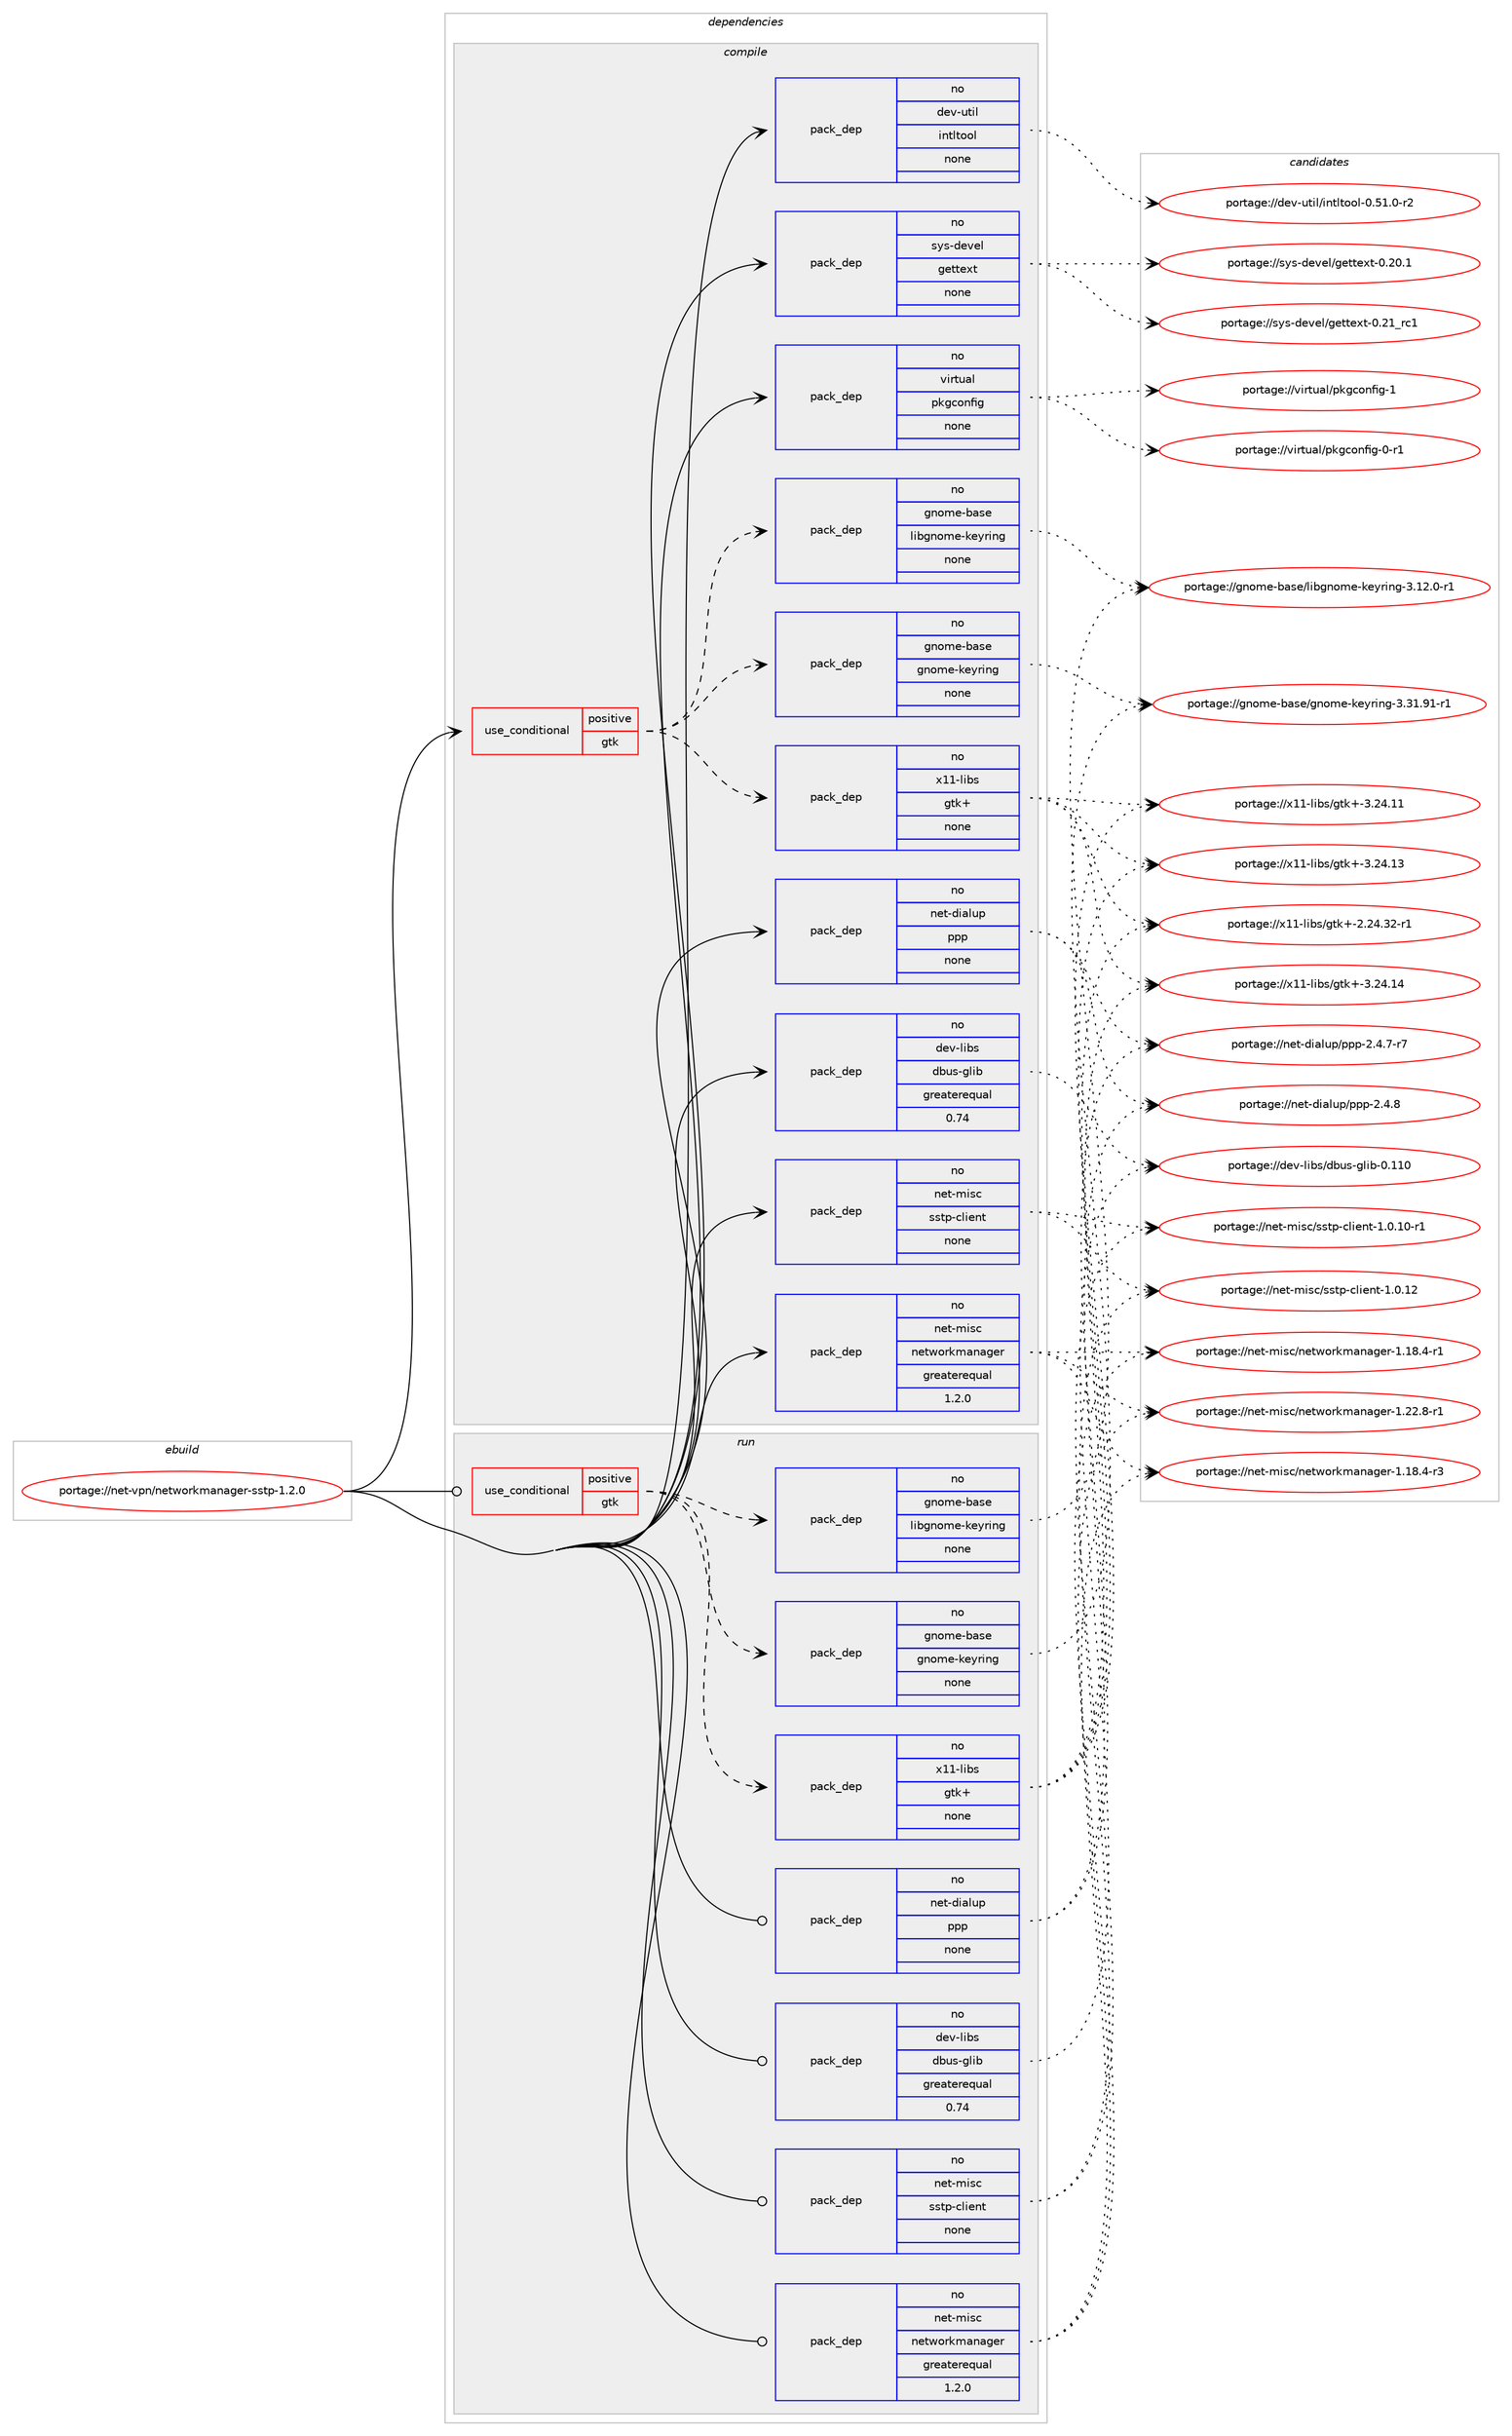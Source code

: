 digraph prolog {

# *************
# Graph options
# *************

newrank=true;
concentrate=true;
compound=true;
graph [rankdir=LR,fontname=Helvetica,fontsize=10,ranksep=1.5];#, ranksep=2.5, nodesep=0.2];
edge  [arrowhead=vee];
node  [fontname=Helvetica,fontsize=10];

# **********
# The ebuild
# **********

subgraph cluster_leftcol {
color=gray;
rank=same;
label=<<i>ebuild</i>>;
id [label="portage://net-vpn/networkmanager-sstp-1.2.0", color=red, width=4, href="../net-vpn/networkmanager-sstp-1.2.0.svg"];
}

# ****************
# The dependencies
# ****************

subgraph cluster_midcol {
color=gray;
label=<<i>dependencies</i>>;
subgraph cluster_compile {
fillcolor="#eeeeee";
style=filled;
label=<<i>compile</i>>;
subgraph cond8213 {
dependency46144 [label=<<TABLE BORDER="0" CELLBORDER="1" CELLSPACING="0" CELLPADDING="4"><TR><TD ROWSPAN="3" CELLPADDING="10">use_conditional</TD></TR><TR><TD>positive</TD></TR><TR><TD>gtk</TD></TR></TABLE>>, shape=none, color=red];
subgraph pack36954 {
dependency46145 [label=<<TABLE BORDER="0" CELLBORDER="1" CELLSPACING="0" CELLPADDING="4" WIDTH="220"><TR><TD ROWSPAN="6" CELLPADDING="30">pack_dep</TD></TR><TR><TD WIDTH="110">no</TD></TR><TR><TD>x11-libs</TD></TR><TR><TD>gtk+</TD></TR><TR><TD>none</TD></TR><TR><TD></TD></TR></TABLE>>, shape=none, color=blue];
}
dependency46144:e -> dependency46145:w [weight=20,style="dashed",arrowhead="vee"];
subgraph pack36955 {
dependency46146 [label=<<TABLE BORDER="0" CELLBORDER="1" CELLSPACING="0" CELLPADDING="4" WIDTH="220"><TR><TD ROWSPAN="6" CELLPADDING="30">pack_dep</TD></TR><TR><TD WIDTH="110">no</TD></TR><TR><TD>gnome-base</TD></TR><TR><TD>gnome-keyring</TD></TR><TR><TD>none</TD></TR><TR><TD></TD></TR></TABLE>>, shape=none, color=blue];
}
dependency46144:e -> dependency46146:w [weight=20,style="dashed",arrowhead="vee"];
subgraph pack36956 {
dependency46147 [label=<<TABLE BORDER="0" CELLBORDER="1" CELLSPACING="0" CELLPADDING="4" WIDTH="220"><TR><TD ROWSPAN="6" CELLPADDING="30">pack_dep</TD></TR><TR><TD WIDTH="110">no</TD></TR><TR><TD>gnome-base</TD></TR><TR><TD>libgnome-keyring</TD></TR><TR><TD>none</TD></TR><TR><TD></TD></TR></TABLE>>, shape=none, color=blue];
}
dependency46144:e -> dependency46147:w [weight=20,style="dashed",arrowhead="vee"];
}
id:e -> dependency46144:w [weight=20,style="solid",arrowhead="vee"];
subgraph pack36957 {
dependency46148 [label=<<TABLE BORDER="0" CELLBORDER="1" CELLSPACING="0" CELLPADDING="4" WIDTH="220"><TR><TD ROWSPAN="6" CELLPADDING="30">pack_dep</TD></TR><TR><TD WIDTH="110">no</TD></TR><TR><TD>dev-libs</TD></TR><TR><TD>dbus-glib</TD></TR><TR><TD>greaterequal</TD></TR><TR><TD>0.74</TD></TR></TABLE>>, shape=none, color=blue];
}
id:e -> dependency46148:w [weight=20,style="solid",arrowhead="vee"];
subgraph pack36958 {
dependency46149 [label=<<TABLE BORDER="0" CELLBORDER="1" CELLSPACING="0" CELLPADDING="4" WIDTH="220"><TR><TD ROWSPAN="6" CELLPADDING="30">pack_dep</TD></TR><TR><TD WIDTH="110">no</TD></TR><TR><TD>dev-util</TD></TR><TR><TD>intltool</TD></TR><TR><TD>none</TD></TR><TR><TD></TD></TR></TABLE>>, shape=none, color=blue];
}
id:e -> dependency46149:w [weight=20,style="solid",arrowhead="vee"];
subgraph pack36959 {
dependency46150 [label=<<TABLE BORDER="0" CELLBORDER="1" CELLSPACING="0" CELLPADDING="4" WIDTH="220"><TR><TD ROWSPAN="6" CELLPADDING="30">pack_dep</TD></TR><TR><TD WIDTH="110">no</TD></TR><TR><TD>net-dialup</TD></TR><TR><TD>ppp</TD></TR><TR><TD>none</TD></TR><TR><TD></TD></TR></TABLE>>, shape=none, color=blue];
}
id:e -> dependency46150:w [weight=20,style="solid",arrowhead="vee"];
subgraph pack36960 {
dependency46151 [label=<<TABLE BORDER="0" CELLBORDER="1" CELLSPACING="0" CELLPADDING="4" WIDTH="220"><TR><TD ROWSPAN="6" CELLPADDING="30">pack_dep</TD></TR><TR><TD WIDTH="110">no</TD></TR><TR><TD>net-misc</TD></TR><TR><TD>networkmanager</TD></TR><TR><TD>greaterequal</TD></TR><TR><TD>1.2.0</TD></TR></TABLE>>, shape=none, color=blue];
}
id:e -> dependency46151:w [weight=20,style="solid",arrowhead="vee"];
subgraph pack36961 {
dependency46152 [label=<<TABLE BORDER="0" CELLBORDER="1" CELLSPACING="0" CELLPADDING="4" WIDTH="220"><TR><TD ROWSPAN="6" CELLPADDING="30">pack_dep</TD></TR><TR><TD WIDTH="110">no</TD></TR><TR><TD>net-misc</TD></TR><TR><TD>sstp-client</TD></TR><TR><TD>none</TD></TR><TR><TD></TD></TR></TABLE>>, shape=none, color=blue];
}
id:e -> dependency46152:w [weight=20,style="solid",arrowhead="vee"];
subgraph pack36962 {
dependency46153 [label=<<TABLE BORDER="0" CELLBORDER="1" CELLSPACING="0" CELLPADDING="4" WIDTH="220"><TR><TD ROWSPAN="6" CELLPADDING="30">pack_dep</TD></TR><TR><TD WIDTH="110">no</TD></TR><TR><TD>sys-devel</TD></TR><TR><TD>gettext</TD></TR><TR><TD>none</TD></TR><TR><TD></TD></TR></TABLE>>, shape=none, color=blue];
}
id:e -> dependency46153:w [weight=20,style="solid",arrowhead="vee"];
subgraph pack36963 {
dependency46154 [label=<<TABLE BORDER="0" CELLBORDER="1" CELLSPACING="0" CELLPADDING="4" WIDTH="220"><TR><TD ROWSPAN="6" CELLPADDING="30">pack_dep</TD></TR><TR><TD WIDTH="110">no</TD></TR><TR><TD>virtual</TD></TR><TR><TD>pkgconfig</TD></TR><TR><TD>none</TD></TR><TR><TD></TD></TR></TABLE>>, shape=none, color=blue];
}
id:e -> dependency46154:w [weight=20,style="solid",arrowhead="vee"];
}
subgraph cluster_compileandrun {
fillcolor="#eeeeee";
style=filled;
label=<<i>compile and run</i>>;
}
subgraph cluster_run {
fillcolor="#eeeeee";
style=filled;
label=<<i>run</i>>;
subgraph cond8214 {
dependency46155 [label=<<TABLE BORDER="0" CELLBORDER="1" CELLSPACING="0" CELLPADDING="4"><TR><TD ROWSPAN="3" CELLPADDING="10">use_conditional</TD></TR><TR><TD>positive</TD></TR><TR><TD>gtk</TD></TR></TABLE>>, shape=none, color=red];
subgraph pack36964 {
dependency46156 [label=<<TABLE BORDER="0" CELLBORDER="1" CELLSPACING="0" CELLPADDING="4" WIDTH="220"><TR><TD ROWSPAN="6" CELLPADDING="30">pack_dep</TD></TR><TR><TD WIDTH="110">no</TD></TR><TR><TD>x11-libs</TD></TR><TR><TD>gtk+</TD></TR><TR><TD>none</TD></TR><TR><TD></TD></TR></TABLE>>, shape=none, color=blue];
}
dependency46155:e -> dependency46156:w [weight=20,style="dashed",arrowhead="vee"];
subgraph pack36965 {
dependency46157 [label=<<TABLE BORDER="0" CELLBORDER="1" CELLSPACING="0" CELLPADDING="4" WIDTH="220"><TR><TD ROWSPAN="6" CELLPADDING="30">pack_dep</TD></TR><TR><TD WIDTH="110">no</TD></TR><TR><TD>gnome-base</TD></TR><TR><TD>gnome-keyring</TD></TR><TR><TD>none</TD></TR><TR><TD></TD></TR></TABLE>>, shape=none, color=blue];
}
dependency46155:e -> dependency46157:w [weight=20,style="dashed",arrowhead="vee"];
subgraph pack36966 {
dependency46158 [label=<<TABLE BORDER="0" CELLBORDER="1" CELLSPACING="0" CELLPADDING="4" WIDTH="220"><TR><TD ROWSPAN="6" CELLPADDING="30">pack_dep</TD></TR><TR><TD WIDTH="110">no</TD></TR><TR><TD>gnome-base</TD></TR><TR><TD>libgnome-keyring</TD></TR><TR><TD>none</TD></TR><TR><TD></TD></TR></TABLE>>, shape=none, color=blue];
}
dependency46155:e -> dependency46158:w [weight=20,style="dashed",arrowhead="vee"];
}
id:e -> dependency46155:w [weight=20,style="solid",arrowhead="odot"];
subgraph pack36967 {
dependency46159 [label=<<TABLE BORDER="0" CELLBORDER="1" CELLSPACING="0" CELLPADDING="4" WIDTH="220"><TR><TD ROWSPAN="6" CELLPADDING="30">pack_dep</TD></TR><TR><TD WIDTH="110">no</TD></TR><TR><TD>dev-libs</TD></TR><TR><TD>dbus-glib</TD></TR><TR><TD>greaterequal</TD></TR><TR><TD>0.74</TD></TR></TABLE>>, shape=none, color=blue];
}
id:e -> dependency46159:w [weight=20,style="solid",arrowhead="odot"];
subgraph pack36968 {
dependency46160 [label=<<TABLE BORDER="0" CELLBORDER="1" CELLSPACING="0" CELLPADDING="4" WIDTH="220"><TR><TD ROWSPAN="6" CELLPADDING="30">pack_dep</TD></TR><TR><TD WIDTH="110">no</TD></TR><TR><TD>net-dialup</TD></TR><TR><TD>ppp</TD></TR><TR><TD>none</TD></TR><TR><TD></TD></TR></TABLE>>, shape=none, color=blue];
}
id:e -> dependency46160:w [weight=20,style="solid",arrowhead="odot"];
subgraph pack36969 {
dependency46161 [label=<<TABLE BORDER="0" CELLBORDER="1" CELLSPACING="0" CELLPADDING="4" WIDTH="220"><TR><TD ROWSPAN="6" CELLPADDING="30">pack_dep</TD></TR><TR><TD WIDTH="110">no</TD></TR><TR><TD>net-misc</TD></TR><TR><TD>networkmanager</TD></TR><TR><TD>greaterequal</TD></TR><TR><TD>1.2.0</TD></TR></TABLE>>, shape=none, color=blue];
}
id:e -> dependency46161:w [weight=20,style="solid",arrowhead="odot"];
subgraph pack36970 {
dependency46162 [label=<<TABLE BORDER="0" CELLBORDER="1" CELLSPACING="0" CELLPADDING="4" WIDTH="220"><TR><TD ROWSPAN="6" CELLPADDING="30">pack_dep</TD></TR><TR><TD WIDTH="110">no</TD></TR><TR><TD>net-misc</TD></TR><TR><TD>sstp-client</TD></TR><TR><TD>none</TD></TR><TR><TD></TD></TR></TABLE>>, shape=none, color=blue];
}
id:e -> dependency46162:w [weight=20,style="solid",arrowhead="odot"];
}
}

# **************
# The candidates
# **************

subgraph cluster_choices {
rank=same;
color=gray;
label=<<i>candidates</i>>;

subgraph choice36954 {
color=black;
nodesep=1;
choice1204949451081059811547103116107434551465052464952 [label="portage://x11-libs/gtk+-3.24.14", color=red, width=4,href="../x11-libs/gtk+-3.24.14.svg"];
choice1204949451081059811547103116107434551465052464951 [label="portage://x11-libs/gtk+-3.24.13", color=red, width=4,href="../x11-libs/gtk+-3.24.13.svg"];
choice1204949451081059811547103116107434551465052464949 [label="portage://x11-libs/gtk+-3.24.11", color=red, width=4,href="../x11-libs/gtk+-3.24.11.svg"];
choice12049494510810598115471031161074345504650524651504511449 [label="portage://x11-libs/gtk+-2.24.32-r1", color=red, width=4,href="../x11-libs/gtk+-2.24.32-r1.svg"];
dependency46145:e -> choice1204949451081059811547103116107434551465052464952:w [style=dotted,weight="100"];
dependency46145:e -> choice1204949451081059811547103116107434551465052464951:w [style=dotted,weight="100"];
dependency46145:e -> choice1204949451081059811547103116107434551465052464949:w [style=dotted,weight="100"];
dependency46145:e -> choice12049494510810598115471031161074345504650524651504511449:w [style=dotted,weight="100"];
}
subgraph choice36955 {
color=black;
nodesep=1;
choice103110111109101459897115101471031101111091014510710112111410511010345514651494657494511449 [label="portage://gnome-base/gnome-keyring-3.31.91-r1", color=red, width=4,href="../gnome-base/gnome-keyring-3.31.91-r1.svg"];
dependency46146:e -> choice103110111109101459897115101471031101111091014510710112111410511010345514651494657494511449:w [style=dotted,weight="100"];
}
subgraph choice36956 {
color=black;
nodesep=1;
choice103110111109101459897115101471081059810311011110910145107101121114105110103455146495046484511449 [label="portage://gnome-base/libgnome-keyring-3.12.0-r1", color=red, width=4,href="../gnome-base/libgnome-keyring-3.12.0-r1.svg"];
dependency46147:e -> choice103110111109101459897115101471081059810311011110910145107101121114105110103455146495046484511449:w [style=dotted,weight="100"];
}
subgraph choice36957 {
color=black;
nodesep=1;
choice100101118451081059811547100981171154510310810598454846494948 [label="portage://dev-libs/dbus-glib-0.110", color=red, width=4,href="../dev-libs/dbus-glib-0.110.svg"];
dependency46148:e -> choice100101118451081059811547100981171154510310810598454846494948:w [style=dotted,weight="100"];
}
subgraph choice36958 {
color=black;
nodesep=1;
choice1001011184511711610510847105110116108116111111108454846534946484511450 [label="portage://dev-util/intltool-0.51.0-r2", color=red, width=4,href="../dev-util/intltool-0.51.0-r2.svg"];
dependency46149:e -> choice1001011184511711610510847105110116108116111111108454846534946484511450:w [style=dotted,weight="100"];
}
subgraph choice36959 {
color=black;
nodesep=1;
choice110101116451001059710811711247112112112455046524656 [label="portage://net-dialup/ppp-2.4.8", color=red, width=4,href="../net-dialup/ppp-2.4.8.svg"];
choice1101011164510010597108117112471121121124550465246554511455 [label="portage://net-dialup/ppp-2.4.7-r7", color=red, width=4,href="../net-dialup/ppp-2.4.7-r7.svg"];
dependency46150:e -> choice110101116451001059710811711247112112112455046524656:w [style=dotted,weight="100"];
dependency46150:e -> choice1101011164510010597108117112471121121124550465246554511455:w [style=dotted,weight="100"];
}
subgraph choice36960 {
color=black;
nodesep=1;
choice1101011164510910511599471101011161191111141071099711097103101114454946505046564511449 [label="portage://net-misc/networkmanager-1.22.8-r1", color=red, width=4,href="../net-misc/networkmanager-1.22.8-r1.svg"];
choice1101011164510910511599471101011161191111141071099711097103101114454946495646524511451 [label="portage://net-misc/networkmanager-1.18.4-r3", color=red, width=4,href="../net-misc/networkmanager-1.18.4-r3.svg"];
choice1101011164510910511599471101011161191111141071099711097103101114454946495646524511449 [label="portage://net-misc/networkmanager-1.18.4-r1", color=red, width=4,href="../net-misc/networkmanager-1.18.4-r1.svg"];
dependency46151:e -> choice1101011164510910511599471101011161191111141071099711097103101114454946505046564511449:w [style=dotted,weight="100"];
dependency46151:e -> choice1101011164510910511599471101011161191111141071099711097103101114454946495646524511451:w [style=dotted,weight="100"];
dependency46151:e -> choice1101011164510910511599471101011161191111141071099711097103101114454946495646524511449:w [style=dotted,weight="100"];
}
subgraph choice36961 {
color=black;
nodesep=1;
choice110101116451091051159947115115116112459910810510111011645494648464950 [label="portage://net-misc/sstp-client-1.0.12", color=red, width=4,href="../net-misc/sstp-client-1.0.12.svg"];
choice1101011164510910511599471151151161124599108105101110116454946484649484511449 [label="portage://net-misc/sstp-client-1.0.10-r1", color=red, width=4,href="../net-misc/sstp-client-1.0.10-r1.svg"];
dependency46152:e -> choice110101116451091051159947115115116112459910810510111011645494648464950:w [style=dotted,weight="100"];
dependency46152:e -> choice1101011164510910511599471151151161124599108105101110116454946484649484511449:w [style=dotted,weight="100"];
}
subgraph choice36962 {
color=black;
nodesep=1;
choice11512111545100101118101108471031011161161011201164548465049951149949 [label="portage://sys-devel/gettext-0.21_rc1", color=red, width=4,href="../sys-devel/gettext-0.21_rc1.svg"];
choice115121115451001011181011084710310111611610112011645484650484649 [label="portage://sys-devel/gettext-0.20.1", color=red, width=4,href="../sys-devel/gettext-0.20.1.svg"];
dependency46153:e -> choice11512111545100101118101108471031011161161011201164548465049951149949:w [style=dotted,weight="100"];
dependency46153:e -> choice115121115451001011181011084710310111611610112011645484650484649:w [style=dotted,weight="100"];
}
subgraph choice36963 {
color=black;
nodesep=1;
choice1181051141161179710847112107103991111101021051034549 [label="portage://virtual/pkgconfig-1", color=red, width=4,href="../virtual/pkgconfig-1.svg"];
choice11810511411611797108471121071039911111010210510345484511449 [label="portage://virtual/pkgconfig-0-r1", color=red, width=4,href="../virtual/pkgconfig-0-r1.svg"];
dependency46154:e -> choice1181051141161179710847112107103991111101021051034549:w [style=dotted,weight="100"];
dependency46154:e -> choice11810511411611797108471121071039911111010210510345484511449:w [style=dotted,weight="100"];
}
subgraph choice36964 {
color=black;
nodesep=1;
choice1204949451081059811547103116107434551465052464952 [label="portage://x11-libs/gtk+-3.24.14", color=red, width=4,href="../x11-libs/gtk+-3.24.14.svg"];
choice1204949451081059811547103116107434551465052464951 [label="portage://x11-libs/gtk+-3.24.13", color=red, width=4,href="../x11-libs/gtk+-3.24.13.svg"];
choice1204949451081059811547103116107434551465052464949 [label="portage://x11-libs/gtk+-3.24.11", color=red, width=4,href="../x11-libs/gtk+-3.24.11.svg"];
choice12049494510810598115471031161074345504650524651504511449 [label="portage://x11-libs/gtk+-2.24.32-r1", color=red, width=4,href="../x11-libs/gtk+-2.24.32-r1.svg"];
dependency46156:e -> choice1204949451081059811547103116107434551465052464952:w [style=dotted,weight="100"];
dependency46156:e -> choice1204949451081059811547103116107434551465052464951:w [style=dotted,weight="100"];
dependency46156:e -> choice1204949451081059811547103116107434551465052464949:w [style=dotted,weight="100"];
dependency46156:e -> choice12049494510810598115471031161074345504650524651504511449:w [style=dotted,weight="100"];
}
subgraph choice36965 {
color=black;
nodesep=1;
choice103110111109101459897115101471031101111091014510710112111410511010345514651494657494511449 [label="portage://gnome-base/gnome-keyring-3.31.91-r1", color=red, width=4,href="../gnome-base/gnome-keyring-3.31.91-r1.svg"];
dependency46157:e -> choice103110111109101459897115101471031101111091014510710112111410511010345514651494657494511449:w [style=dotted,weight="100"];
}
subgraph choice36966 {
color=black;
nodesep=1;
choice103110111109101459897115101471081059810311011110910145107101121114105110103455146495046484511449 [label="portage://gnome-base/libgnome-keyring-3.12.0-r1", color=red, width=4,href="../gnome-base/libgnome-keyring-3.12.0-r1.svg"];
dependency46158:e -> choice103110111109101459897115101471081059810311011110910145107101121114105110103455146495046484511449:w [style=dotted,weight="100"];
}
subgraph choice36967 {
color=black;
nodesep=1;
choice100101118451081059811547100981171154510310810598454846494948 [label="portage://dev-libs/dbus-glib-0.110", color=red, width=4,href="../dev-libs/dbus-glib-0.110.svg"];
dependency46159:e -> choice100101118451081059811547100981171154510310810598454846494948:w [style=dotted,weight="100"];
}
subgraph choice36968 {
color=black;
nodesep=1;
choice110101116451001059710811711247112112112455046524656 [label="portage://net-dialup/ppp-2.4.8", color=red, width=4,href="../net-dialup/ppp-2.4.8.svg"];
choice1101011164510010597108117112471121121124550465246554511455 [label="portage://net-dialup/ppp-2.4.7-r7", color=red, width=4,href="../net-dialup/ppp-2.4.7-r7.svg"];
dependency46160:e -> choice110101116451001059710811711247112112112455046524656:w [style=dotted,weight="100"];
dependency46160:e -> choice1101011164510010597108117112471121121124550465246554511455:w [style=dotted,weight="100"];
}
subgraph choice36969 {
color=black;
nodesep=1;
choice1101011164510910511599471101011161191111141071099711097103101114454946505046564511449 [label="portage://net-misc/networkmanager-1.22.8-r1", color=red, width=4,href="../net-misc/networkmanager-1.22.8-r1.svg"];
choice1101011164510910511599471101011161191111141071099711097103101114454946495646524511451 [label="portage://net-misc/networkmanager-1.18.4-r3", color=red, width=4,href="../net-misc/networkmanager-1.18.4-r3.svg"];
choice1101011164510910511599471101011161191111141071099711097103101114454946495646524511449 [label="portage://net-misc/networkmanager-1.18.4-r1", color=red, width=4,href="../net-misc/networkmanager-1.18.4-r1.svg"];
dependency46161:e -> choice1101011164510910511599471101011161191111141071099711097103101114454946505046564511449:w [style=dotted,weight="100"];
dependency46161:e -> choice1101011164510910511599471101011161191111141071099711097103101114454946495646524511451:w [style=dotted,weight="100"];
dependency46161:e -> choice1101011164510910511599471101011161191111141071099711097103101114454946495646524511449:w [style=dotted,weight="100"];
}
subgraph choice36970 {
color=black;
nodesep=1;
choice110101116451091051159947115115116112459910810510111011645494648464950 [label="portage://net-misc/sstp-client-1.0.12", color=red, width=4,href="../net-misc/sstp-client-1.0.12.svg"];
choice1101011164510910511599471151151161124599108105101110116454946484649484511449 [label="portage://net-misc/sstp-client-1.0.10-r1", color=red, width=4,href="../net-misc/sstp-client-1.0.10-r1.svg"];
dependency46162:e -> choice110101116451091051159947115115116112459910810510111011645494648464950:w [style=dotted,weight="100"];
dependency46162:e -> choice1101011164510910511599471151151161124599108105101110116454946484649484511449:w [style=dotted,weight="100"];
}
}

}

